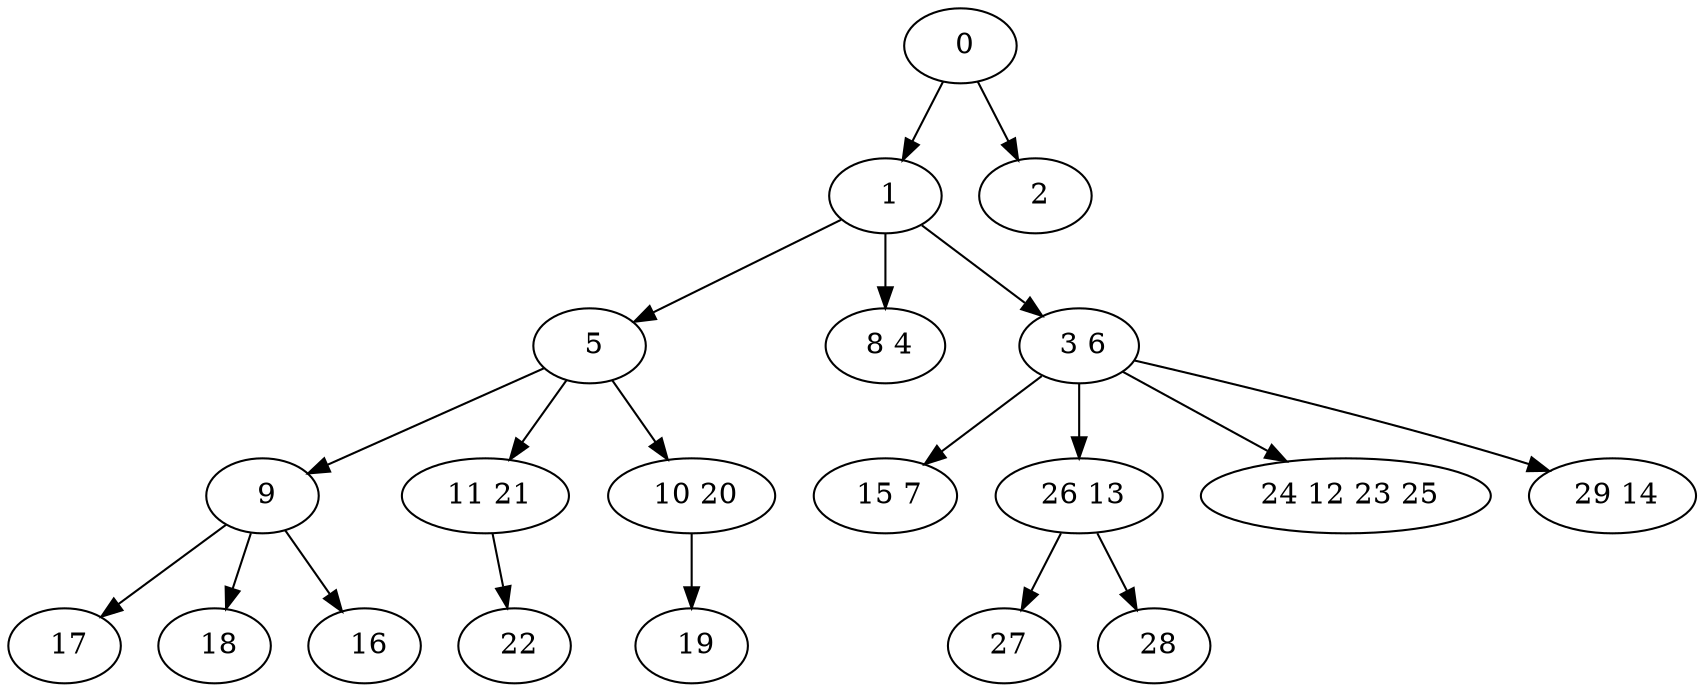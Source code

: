 digraph mytree {
" 0" -> " 1";
" 0" -> " 2";
" 1" -> " 5";
" 1" -> " 8 4";
" 1" -> " 3 6";
" 2";
" 17";
" 5" -> " 9";
" 5" -> " 11 21";
" 5" -> " 10 20";
" 8 4";
" 3 6" -> " 15 7";
" 3 6" -> " 26 13";
" 3 6" -> " 24 12 23 25";
" 3 6" -> " 29 14";
" 9" -> " 17";
" 9" -> " 18";
" 9" -> " 16";
" 11 21" -> " 22";
" 10 20" -> " 19";
" 18";
" 15 7";
" 22";
" 26 13" -> " 27";
" 26 13" -> " 28";
" 27";
" 28";
" 19";
" 24 12 23 25";
" 16";
" 29 14";
}
